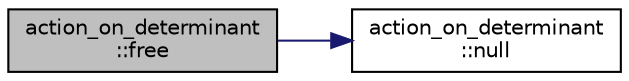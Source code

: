 digraph "action_on_determinant::free"
{
  edge [fontname="Helvetica",fontsize="10",labelfontname="Helvetica",labelfontsize="10"];
  node [fontname="Helvetica",fontsize="10",shape=record];
  rankdir="LR";
  Node241 [label="action_on_determinant\l::free",height=0.2,width=0.4,color="black", fillcolor="grey75", style="filled", fontcolor="black"];
  Node241 -> Node242 [color="midnightblue",fontsize="10",style="solid",fontname="Helvetica"];
  Node242 [label="action_on_determinant\l::null",height=0.2,width=0.4,color="black", fillcolor="white", style="filled",URL="$d4/d32/classaction__on__determinant.html#a618fbf430ffebd648cd1a2d397bfc195"];
}
